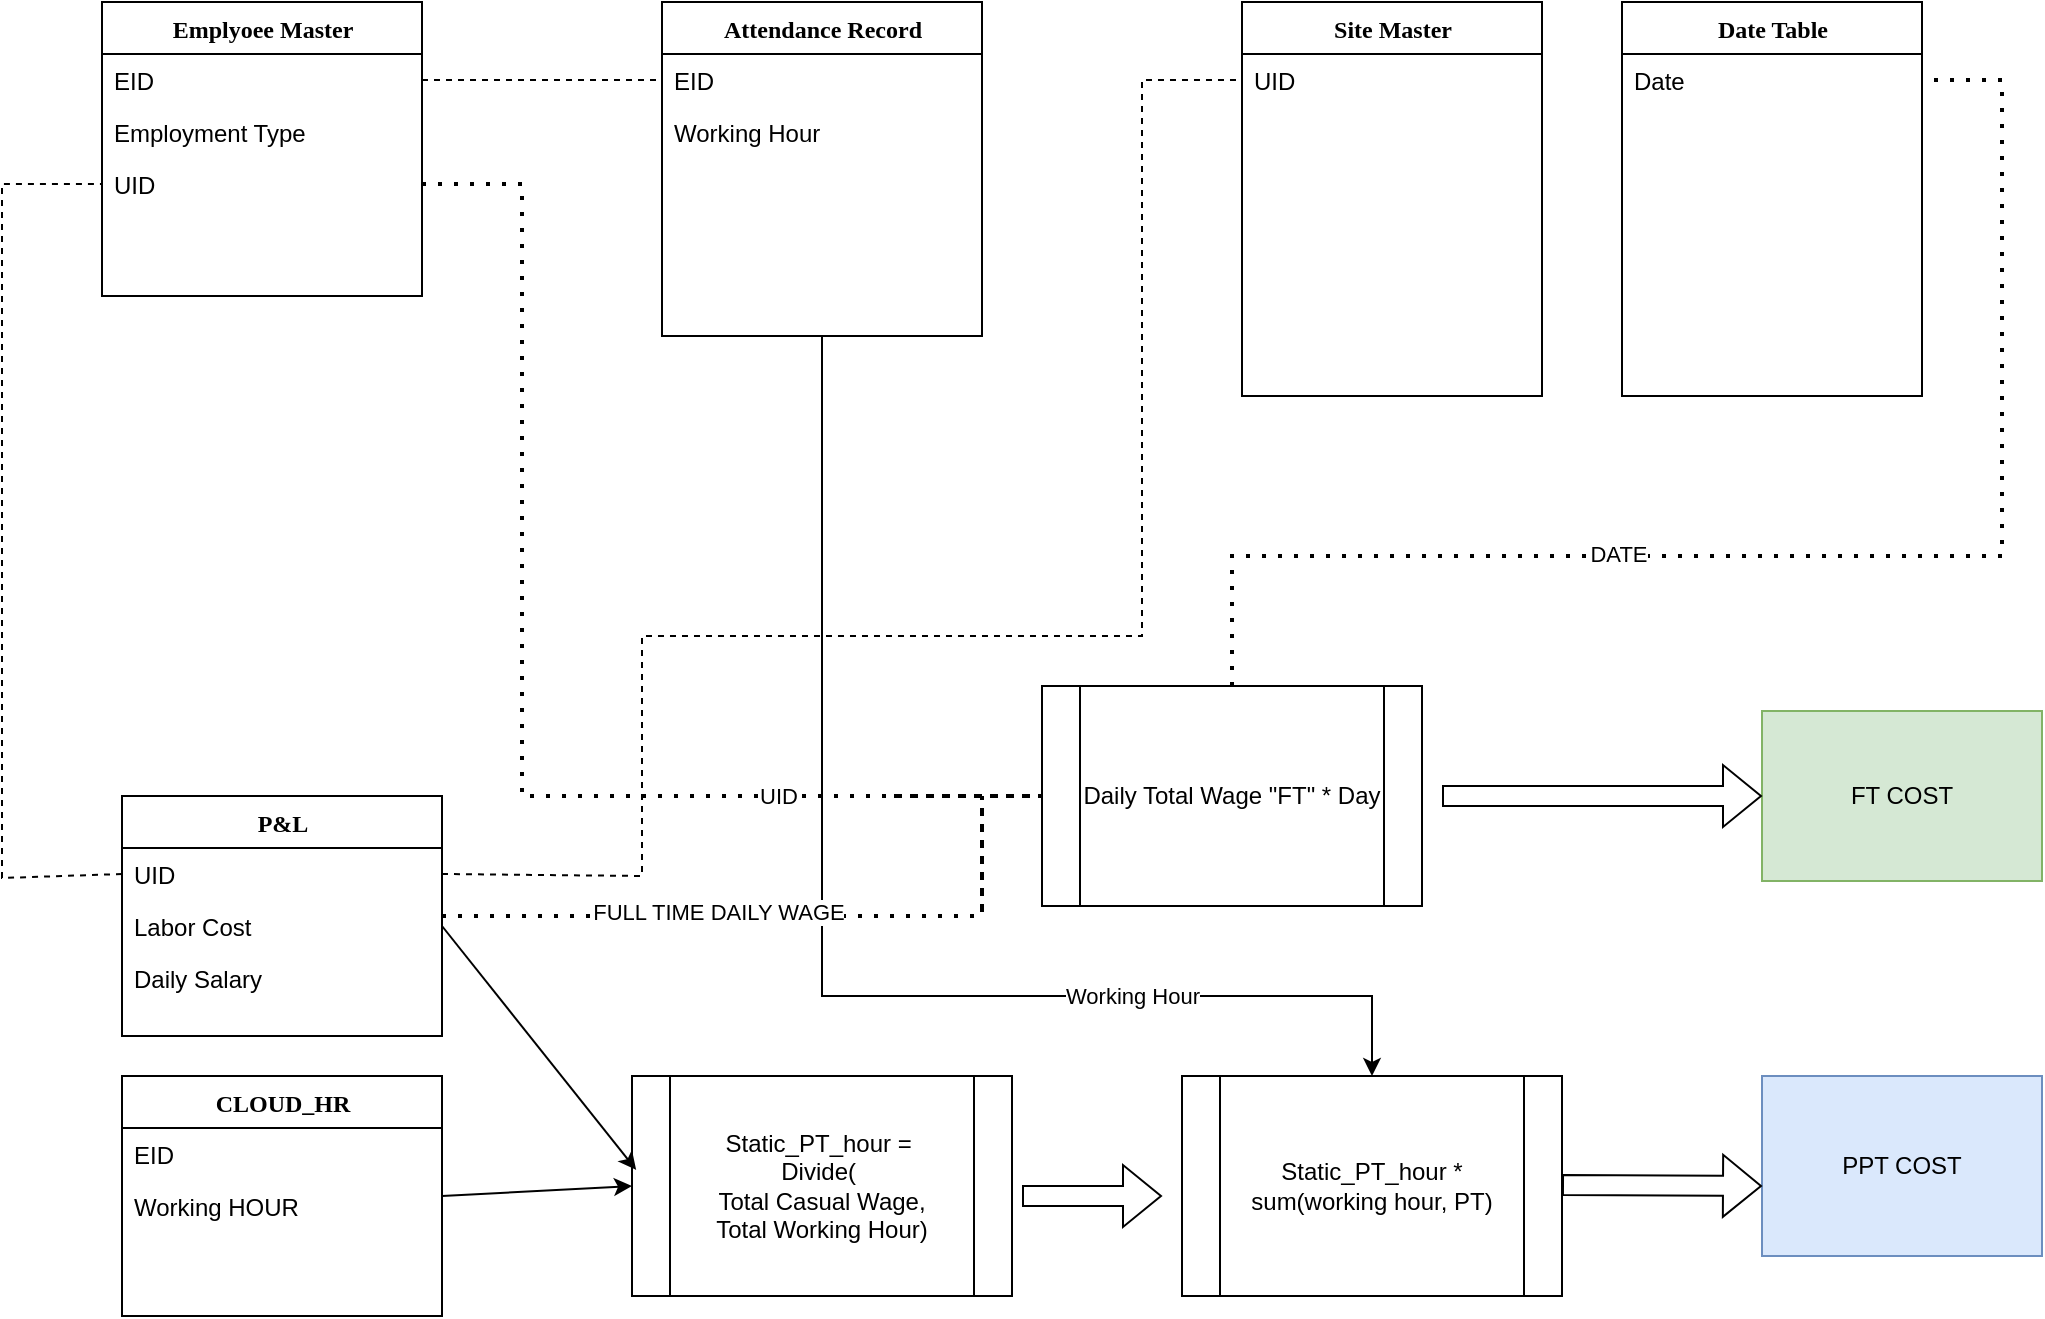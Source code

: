 <mxfile version="26.1.0">
  <diagram name="Page-1" id="9f46799a-70d6-7492-0946-bef42562c5a5">
    <mxGraphModel dx="1434" dy="907" grid="1" gridSize="10" guides="1" tooltips="1" connect="1" arrows="1" fold="1" page="1" pageScale="1" pageWidth="1100" pageHeight="850" background="none" math="0" shadow="0">
      <root>
        <mxCell id="0" />
        <mxCell id="1" parent="0" />
        <mxCell id="78961159f06e98e8-17" value="Emplyoee Master" style="swimlane;html=1;fontStyle=1;align=center;verticalAlign=top;childLayout=stackLayout;horizontal=1;startSize=26;horizontalStack=0;resizeParent=1;resizeLast=0;collapsible=1;marginBottom=0;swimlaneFillColor=#ffffff;rounded=0;shadow=0;comic=0;labelBackgroundColor=none;strokeWidth=1;fillColor=none;fontFamily=Verdana;fontSize=12" parent="1" vertex="1">
          <mxGeometry x="90" y="83" width="160" height="147" as="geometry" />
        </mxCell>
        <mxCell id="78961159f06e98e8-21" value="EID" style="text;html=1;strokeColor=none;fillColor=none;align=left;verticalAlign=top;spacingLeft=4;spacingRight=4;whiteSpace=wrap;overflow=hidden;rotatable=0;points=[[0,0.5],[1,0.5]];portConstraint=eastwest;" parent="78961159f06e98e8-17" vertex="1">
          <mxGeometry y="26" width="160" height="26" as="geometry" />
        </mxCell>
        <mxCell id="78961159f06e98e8-23" value="Employment Type" style="text;html=1;strokeColor=none;fillColor=none;align=left;verticalAlign=top;spacingLeft=4;spacingRight=4;whiteSpace=wrap;overflow=hidden;rotatable=0;points=[[0,0.5],[1,0.5]];portConstraint=eastwest;" parent="78961159f06e98e8-17" vertex="1">
          <mxGeometry y="52" width="160" height="26" as="geometry" />
        </mxCell>
        <mxCell id="78961159f06e98e8-25" value="UID" style="text;html=1;strokeColor=none;fillColor=none;align=left;verticalAlign=top;spacingLeft=4;spacingRight=4;whiteSpace=wrap;overflow=hidden;rotatable=0;points=[[0,0.5],[1,0.5]];portConstraint=eastwest;" parent="78961159f06e98e8-17" vertex="1">
          <mxGeometry y="78" width="160" height="26" as="geometry" />
        </mxCell>
        <mxCell id="78961159f06e98e8-30" value="Attendance Record" style="swimlane;html=1;fontStyle=1;align=center;verticalAlign=top;childLayout=stackLayout;horizontal=1;startSize=26;horizontalStack=0;resizeParent=1;resizeLast=0;collapsible=1;marginBottom=0;swimlaneFillColor=#ffffff;rounded=0;shadow=0;comic=0;labelBackgroundColor=none;strokeWidth=1;fillColor=none;fontFamily=Verdana;fontSize=12" parent="1" vertex="1">
          <mxGeometry x="370" y="83" width="160" height="167" as="geometry" />
        </mxCell>
        <mxCell id="78961159f06e98e8-31" value="EID" style="text;html=1;strokeColor=none;fillColor=none;align=left;verticalAlign=top;spacingLeft=4;spacingRight=4;whiteSpace=wrap;overflow=hidden;rotatable=0;points=[[0,0.5],[1,0.5]];portConstraint=eastwest;" parent="78961159f06e98e8-30" vertex="1">
          <mxGeometry y="26" width="160" height="26" as="geometry" />
        </mxCell>
        <mxCell id="78961159f06e98e8-32" value="Working Hour" style="text;html=1;strokeColor=none;fillColor=none;align=left;verticalAlign=top;spacingLeft=4;spacingRight=4;whiteSpace=wrap;overflow=hidden;rotatable=0;points=[[0,0.5],[1,0.5]];portConstraint=eastwest;" parent="78961159f06e98e8-30" vertex="1">
          <mxGeometry y="52" width="160" height="26" as="geometry" />
        </mxCell>
        <mxCell id="78961159f06e98e8-43" value="Site Master" style="swimlane;html=1;fontStyle=1;align=center;verticalAlign=top;childLayout=stackLayout;horizontal=1;startSize=26;horizontalStack=0;resizeParent=1;resizeLast=0;collapsible=1;marginBottom=0;swimlaneFillColor=#ffffff;rounded=0;shadow=0;comic=0;labelBackgroundColor=none;strokeWidth=1;fillColor=none;fontFamily=Verdana;fontSize=12" parent="1" vertex="1">
          <mxGeometry x="660" y="83" width="150" height="197" as="geometry" />
        </mxCell>
        <mxCell id="78961159f06e98e8-44" value="UID&lt;div&gt;&lt;br&gt;&lt;/div&gt;" style="text;html=1;strokeColor=none;fillColor=none;align=left;verticalAlign=top;spacingLeft=4;spacingRight=4;whiteSpace=wrap;overflow=hidden;rotatable=0;points=[[0,0.5],[1,0.5]];portConstraint=eastwest;" parent="78961159f06e98e8-43" vertex="1">
          <mxGeometry y="26" width="150" height="26" as="geometry" />
        </mxCell>
        <mxCell id="78961159f06e98e8-56" value="P&amp;amp;L" style="swimlane;html=1;fontStyle=1;align=center;verticalAlign=top;childLayout=stackLayout;horizontal=1;startSize=26;horizontalStack=0;resizeParent=1;resizeLast=0;collapsible=1;marginBottom=0;swimlaneFillColor=#ffffff;rounded=0;shadow=0;comic=0;labelBackgroundColor=none;strokeWidth=1;fillColor=none;fontFamily=Verdana;fontSize=12" parent="1" vertex="1">
          <mxGeometry x="100" y="480" width="160" height="120" as="geometry" />
        </mxCell>
        <mxCell id="78961159f06e98e8-57" value="UID" style="text;html=1;strokeColor=none;fillColor=none;align=left;verticalAlign=top;spacingLeft=4;spacingRight=4;whiteSpace=wrap;overflow=hidden;rotatable=0;points=[[0,0.5],[1,0.5]];portConstraint=eastwest;" parent="78961159f06e98e8-56" vertex="1">
          <mxGeometry y="26" width="160" height="26" as="geometry" />
        </mxCell>
        <mxCell id="78961159f06e98e8-58" value="Labor Cost" style="text;html=1;strokeColor=none;fillColor=none;align=left;verticalAlign=top;spacingLeft=4;spacingRight=4;whiteSpace=wrap;overflow=hidden;rotatable=0;points=[[0,0.5],[1,0.5]];portConstraint=eastwest;" parent="78961159f06e98e8-56" vertex="1">
          <mxGeometry y="52" width="160" height="26" as="geometry" />
        </mxCell>
        <mxCell id="78961159f06e98e8-59" value="Daily Salary" style="text;html=1;strokeColor=none;fillColor=none;align=left;verticalAlign=top;spacingLeft=4;spacingRight=4;whiteSpace=wrap;overflow=hidden;rotatable=0;points=[[0,0.5],[1,0.5]];portConstraint=eastwest;" parent="78961159f06e98e8-56" vertex="1">
          <mxGeometry y="78" width="160" height="26" as="geometry" />
        </mxCell>
        <mxCell id="bfJErc-DgYLk0Dg4ZaRu-8" value="" style="endArrow=none;dashed=1;html=1;rounded=0;exitX=1;exitY=0.5;exitDx=0;exitDy=0;entryX=0;entryY=0.5;entryDx=0;entryDy=0;" edge="1" parent="1" source="78961159f06e98e8-57" target="78961159f06e98e8-44">
          <mxGeometry width="50" height="50" relative="1" as="geometry">
            <mxPoint x="650" y="200" as="sourcePoint" />
            <mxPoint x="700" y="150" as="targetPoint" />
            <Array as="points">
              <mxPoint x="360" y="520" />
              <mxPoint x="360" y="400" />
              <mxPoint x="610" y="400" />
              <mxPoint x="610" y="122" />
            </Array>
          </mxGeometry>
        </mxCell>
        <mxCell id="bfJErc-DgYLk0Dg4ZaRu-9" value="" style="endArrow=none;dashed=1;html=1;rounded=0;exitX=1;exitY=0.5;exitDx=0;exitDy=0;entryX=0;entryY=0.5;entryDx=0;entryDy=0;" edge="1" parent="1" source="78961159f06e98e8-21" target="78961159f06e98e8-31">
          <mxGeometry width="50" height="50" relative="1" as="geometry">
            <mxPoint x="280" y="40" as="sourcePoint" />
            <mxPoint x="380" y="122" as="targetPoint" />
            <Array as="points" />
          </mxGeometry>
        </mxCell>
        <mxCell id="bfJErc-DgYLk0Dg4ZaRu-12" value="" style="endArrow=none;dashed=1;html=1;rounded=0;entryX=0;entryY=0.5;entryDx=0;entryDy=0;exitX=0;exitY=0.5;exitDx=0;exitDy=0;" edge="1" parent="1" source="78961159f06e98e8-57" target="78961159f06e98e8-25">
          <mxGeometry width="50" height="50" relative="1" as="geometry">
            <mxPoint x="30" y="221.5" as="sourcePoint" />
            <mxPoint x="80" y="171.5" as="targetPoint" />
            <Array as="points">
              <mxPoint x="40" y="521" />
              <mxPoint x="40" y="174" />
            </Array>
          </mxGeometry>
        </mxCell>
        <mxCell id="bfJErc-DgYLk0Dg4ZaRu-13" value="PPT COST" style="rounded=0;whiteSpace=wrap;html=1;fillColor=#dae8fc;strokeColor=#6c8ebf;" vertex="1" parent="1">
          <mxGeometry x="920" y="620" width="140" height="90" as="geometry" />
        </mxCell>
        <mxCell id="bfJErc-DgYLk0Dg4ZaRu-23" value="" style="endArrow=classic;html=1;rounded=0;exitX=0.5;exitY=1;exitDx=0;exitDy=0;entryX=0.5;entryY=0;entryDx=0;entryDy=0;" edge="1" parent="1" source="78961159f06e98e8-30" target="bfJErc-DgYLk0Dg4ZaRu-57">
          <mxGeometry width="50" height="50" relative="1" as="geometry">
            <mxPoint x="520" y="410" as="sourcePoint" />
            <mxPoint x="450" y="440" as="targetPoint" />
            <Array as="points">
              <mxPoint x="450" y="580" />
              <mxPoint x="725" y="580" />
            </Array>
          </mxGeometry>
        </mxCell>
        <mxCell id="bfJErc-DgYLk0Dg4ZaRu-59" value="Working Hour" style="edgeLabel;html=1;align=center;verticalAlign=middle;resizable=0;points=[];" vertex="1" connectable="0" parent="bfJErc-DgYLk0Dg4ZaRu-23">
          <mxGeometry x="0.504" relative="1" as="geometry">
            <mxPoint as="offset" />
          </mxGeometry>
        </mxCell>
        <mxCell id="bfJErc-DgYLk0Dg4ZaRu-29" value="Date Table" style="swimlane;html=1;fontStyle=1;align=center;verticalAlign=top;childLayout=stackLayout;horizontal=1;startSize=26;horizontalStack=0;resizeParent=1;resizeLast=0;collapsible=1;marginBottom=0;swimlaneFillColor=#ffffff;rounded=0;shadow=0;comic=0;labelBackgroundColor=none;strokeWidth=1;fillColor=none;fontFamily=Verdana;fontSize=12" vertex="1" parent="1">
          <mxGeometry x="850" y="83" width="150" height="197" as="geometry" />
        </mxCell>
        <mxCell id="bfJErc-DgYLk0Dg4ZaRu-30" value="&lt;div&gt;Date&lt;/div&gt;" style="text;html=1;strokeColor=none;fillColor=none;align=left;verticalAlign=top;spacingLeft=4;spacingRight=4;whiteSpace=wrap;overflow=hidden;rotatable=0;points=[[0,0.5],[1,0.5]];portConstraint=eastwest;" vertex="1" parent="bfJErc-DgYLk0Dg4ZaRu-29">
          <mxGeometry y="26" width="150" height="26" as="geometry" />
        </mxCell>
        <mxCell id="bfJErc-DgYLk0Dg4ZaRu-37" value="FT COST" style="rounded=0;whiteSpace=wrap;html=1;fillColor=#d5e8d4;strokeColor=#82b366;" vertex="1" parent="1">
          <mxGeometry x="920" y="437.5" width="140" height="85" as="geometry" />
        </mxCell>
        <mxCell id="bfJErc-DgYLk0Dg4ZaRu-38" value="CLOUD_HR" style="swimlane;html=1;fontStyle=1;align=center;verticalAlign=top;childLayout=stackLayout;horizontal=1;startSize=26;horizontalStack=0;resizeParent=1;resizeLast=0;collapsible=1;marginBottom=0;swimlaneFillColor=#ffffff;rounded=0;shadow=0;comic=0;labelBackgroundColor=none;strokeWidth=1;fillColor=none;fontFamily=Verdana;fontSize=12" vertex="1" parent="1">
          <mxGeometry x="100" y="620" width="160" height="120" as="geometry" />
        </mxCell>
        <mxCell id="bfJErc-DgYLk0Dg4ZaRu-39" value="EID" style="text;html=1;strokeColor=none;fillColor=none;align=left;verticalAlign=top;spacingLeft=4;spacingRight=4;whiteSpace=wrap;overflow=hidden;rotatable=0;points=[[0,0.5],[1,0.5]];portConstraint=eastwest;" vertex="1" parent="bfJErc-DgYLk0Dg4ZaRu-38">
          <mxGeometry y="26" width="160" height="26" as="geometry" />
        </mxCell>
        <mxCell id="bfJErc-DgYLk0Dg4ZaRu-40" value="Working HOUR" style="text;html=1;strokeColor=none;fillColor=none;align=left;verticalAlign=top;spacingLeft=4;spacingRight=4;whiteSpace=wrap;overflow=hidden;rotatable=0;points=[[0,0.5],[1,0.5]];portConstraint=eastwest;" vertex="1" parent="bfJErc-DgYLk0Dg4ZaRu-38">
          <mxGeometry y="52" width="160" height="26" as="geometry" />
        </mxCell>
        <mxCell id="bfJErc-DgYLk0Dg4ZaRu-42" value="" style="endArrow=none;dashed=1;html=1;dashPattern=1 3;strokeWidth=2;rounded=0;exitX=1;exitY=0.5;exitDx=0;exitDy=0;entryX=0;entryY=0.5;entryDx=0;entryDy=0;" edge="1" parent="1" source="78961159f06e98e8-25" target="bfJErc-DgYLk0Dg4ZaRu-46">
          <mxGeometry width="50" height="50" relative="1" as="geometry">
            <mxPoint x="520" y="410" as="sourcePoint" />
            <mxPoint x="530" y="430" as="targetPoint" />
            <Array as="points">
              <mxPoint x="300" y="174" />
              <mxPoint x="300" y="480" />
            </Array>
          </mxGeometry>
        </mxCell>
        <mxCell id="bfJErc-DgYLk0Dg4ZaRu-51" value="UID" style="edgeLabel;html=1;align=center;verticalAlign=middle;resizable=0;points=[];" vertex="1" connectable="0" parent="bfJErc-DgYLk0Dg4ZaRu-42">
          <mxGeometry x="0.571" relative="1" as="geometry">
            <mxPoint as="offset" />
          </mxGeometry>
        </mxCell>
        <mxCell id="bfJErc-DgYLk0Dg4ZaRu-43" value="" style="endArrow=none;dashed=1;html=1;dashPattern=1 3;strokeWidth=2;rounded=0;exitX=0;exitY=0.5;exitDx=0;exitDy=0;" edge="1" parent="1" source="bfJErc-DgYLk0Dg4ZaRu-46">
          <mxGeometry width="50" height="50" relative="1" as="geometry">
            <mxPoint x="615" y="485" as="sourcePoint" />
            <mxPoint x="480" y="480" as="targetPoint" />
            <Array as="points" />
          </mxGeometry>
        </mxCell>
        <mxCell id="bfJErc-DgYLk0Dg4ZaRu-44" value="" style="endArrow=none;dashed=1;html=1;dashPattern=1 3;strokeWidth=2;rounded=0;exitX=1;exitY=0.5;exitDx=0;exitDy=0;" edge="1" parent="1" source="78961159f06e98e8-56">
          <mxGeometry width="50" height="50" relative="1" as="geometry">
            <mxPoint x="260" y="540" as="sourcePoint" />
            <mxPoint x="530" y="540" as="targetPoint" />
            <Array as="points">
              <mxPoint x="530" y="540" />
              <mxPoint x="530" y="480" />
            </Array>
          </mxGeometry>
        </mxCell>
        <mxCell id="bfJErc-DgYLk0Dg4ZaRu-52" value="FULL TIME DAILY WAGE" style="edgeLabel;html=1;align=center;verticalAlign=middle;resizable=0;points=[];" vertex="1" connectable="0" parent="bfJErc-DgYLk0Dg4ZaRu-44">
          <mxGeometry x="-0.292" y="2" relative="1" as="geometry">
            <mxPoint as="offset" />
          </mxGeometry>
        </mxCell>
        <mxCell id="bfJErc-DgYLk0Dg4ZaRu-46" value="Daily Total Wage &quot;FT&quot; * Day" style="shape=process;whiteSpace=wrap;html=1;backgroundOutline=1;" vertex="1" parent="1">
          <mxGeometry x="560" y="425" width="190" height="110" as="geometry" />
        </mxCell>
        <mxCell id="bfJErc-DgYLk0Dg4ZaRu-49" value="" style="endArrow=none;dashed=1;html=1;dashPattern=1 3;strokeWidth=2;rounded=0;entryX=1;entryY=0.5;entryDx=0;entryDy=0;exitX=0.5;exitY=0;exitDx=0;exitDy=0;" edge="1" parent="1" source="bfJErc-DgYLk0Dg4ZaRu-46" target="bfJErc-DgYLk0Dg4ZaRu-30">
          <mxGeometry width="50" height="50" relative="1" as="geometry">
            <mxPoint x="1040" y="360" as="sourcePoint" />
            <mxPoint x="1030" y="310" as="targetPoint" />
            <Array as="points">
              <mxPoint x="655" y="360" />
              <mxPoint x="1040" y="360" />
              <mxPoint x="1040" y="122" />
            </Array>
          </mxGeometry>
        </mxCell>
        <mxCell id="bfJErc-DgYLk0Dg4ZaRu-50" value="DATE" style="edgeLabel;html=1;align=center;verticalAlign=middle;resizable=0;points=[];" vertex="1" connectable="0" parent="bfJErc-DgYLk0Dg4ZaRu-49">
          <mxGeometry x="-0.291" y="1" relative="1" as="geometry">
            <mxPoint as="offset" />
          </mxGeometry>
        </mxCell>
        <mxCell id="bfJErc-DgYLk0Dg4ZaRu-53" value="Static_PT_hour =&amp;nbsp;&lt;div&gt;Divide(&amp;nbsp;&lt;div&gt;Total Casual Wage,&lt;/div&gt;&lt;div&gt;Total Working Hour)&lt;/div&gt;&lt;/div&gt;" style="shape=process;whiteSpace=wrap;html=1;backgroundOutline=1;" vertex="1" parent="1">
          <mxGeometry x="355" y="620" width="190" height="110" as="geometry" />
        </mxCell>
        <mxCell id="bfJErc-DgYLk0Dg4ZaRu-54" value="" style="endArrow=classic;html=1;rounded=0;entryX=0;entryY=0.5;entryDx=0;entryDy=0;" edge="1" parent="1" target="bfJErc-DgYLk0Dg4ZaRu-53">
          <mxGeometry width="50" height="50" relative="1" as="geometry">
            <mxPoint x="260" y="680" as="sourcePoint" />
            <mxPoint x="310" y="630" as="targetPoint" />
          </mxGeometry>
        </mxCell>
        <mxCell id="bfJErc-DgYLk0Dg4ZaRu-55" value="" style="endArrow=classic;html=1;rounded=0;entryX=0.011;entryY=0.427;entryDx=0;entryDy=0;entryPerimeter=0;exitX=1;exitY=0.5;exitDx=0;exitDy=0;" edge="1" parent="1" source="78961159f06e98e8-58" target="bfJErc-DgYLk0Dg4ZaRu-53">
          <mxGeometry width="50" height="50" relative="1" as="geometry">
            <mxPoint x="280" y="630" as="sourcePoint" />
            <mxPoint x="330" y="580" as="targetPoint" />
          </mxGeometry>
        </mxCell>
        <mxCell id="bfJErc-DgYLk0Dg4ZaRu-56" value="" style="shape=flexArrow;endArrow=classic;html=1;rounded=0;" edge="1" parent="1">
          <mxGeometry width="50" height="50" relative="1" as="geometry">
            <mxPoint x="550" y="680" as="sourcePoint" />
            <mxPoint x="620" y="680" as="targetPoint" />
          </mxGeometry>
        </mxCell>
        <mxCell id="bfJErc-DgYLk0Dg4ZaRu-57" value="Static_PT_hour * sum(working hour, PT)" style="shape=process;whiteSpace=wrap;html=1;backgroundOutline=1;" vertex="1" parent="1">
          <mxGeometry x="630" y="620" width="190" height="110" as="geometry" />
        </mxCell>
        <mxCell id="bfJErc-DgYLk0Dg4ZaRu-60" value="" style="shape=flexArrow;endArrow=classic;html=1;rounded=0;entryX=0;entryY=0.5;entryDx=0;entryDy=0;" edge="1" parent="1" target="bfJErc-DgYLk0Dg4ZaRu-37">
          <mxGeometry width="50" height="50" relative="1" as="geometry">
            <mxPoint x="760" y="480" as="sourcePoint" />
            <mxPoint x="810" y="425" as="targetPoint" />
          </mxGeometry>
        </mxCell>
        <mxCell id="bfJErc-DgYLk0Dg4ZaRu-61" value="" style="shape=flexArrow;endArrow=classic;html=1;rounded=0;" edge="1" parent="1">
          <mxGeometry width="50" height="50" relative="1" as="geometry">
            <mxPoint x="820" y="674.5" as="sourcePoint" />
            <mxPoint x="920" y="675" as="targetPoint" />
          </mxGeometry>
        </mxCell>
      </root>
    </mxGraphModel>
  </diagram>
</mxfile>
